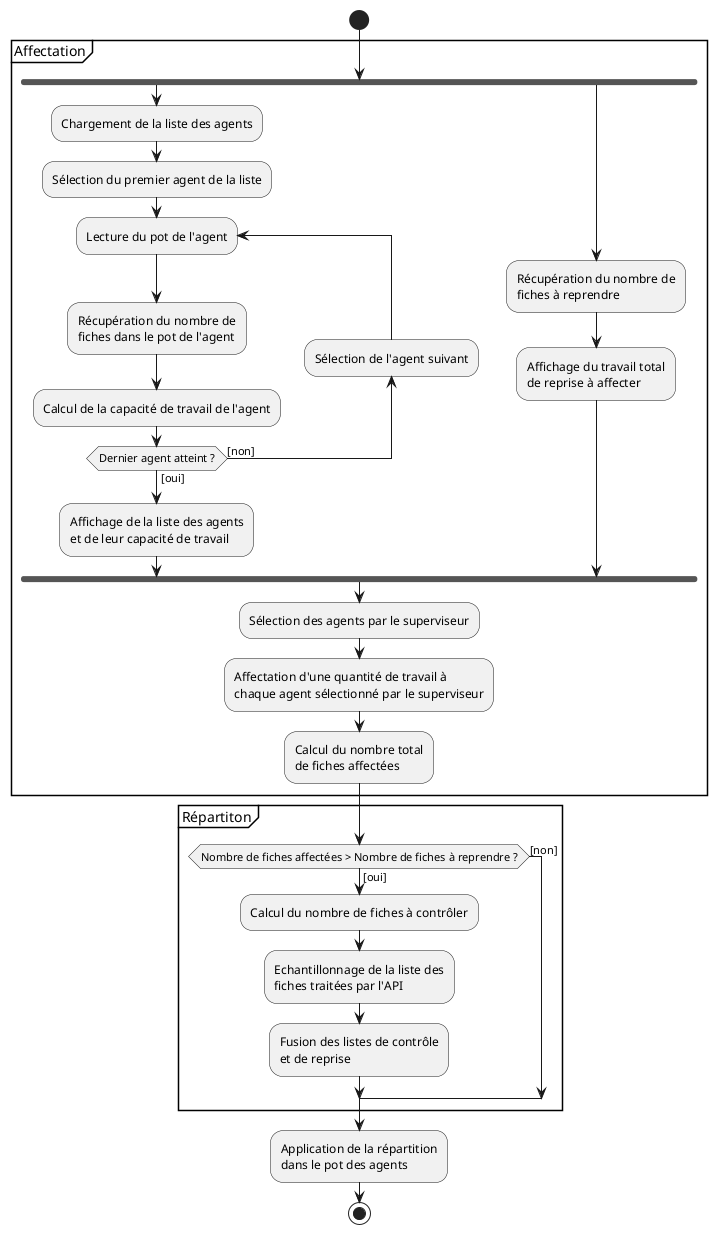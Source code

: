 @startuml "uml_activite_repartition"
skinparam ConditionEndStyle hline
start
group Affectation
fork
:Chargement de la liste des agents;
:Sélection du premier agent de la liste;
repeat :Lecture du pot de l'agent;
    :Récupération du nombre de 
    fiches dans le pot de l'agent;
    :Calcul de la capacité de travail de l'agent;
backward:Sélection de l'agent suivant;
repeat while (Dernier agent atteint ?) is ([non]) not ([oui])
:Affichage de la liste des agents
et de leur capacité de travail;
fork again
:Récupération du nombre de
fiches à reprendre;
:Affichage du travail total
de reprise à affecter;
end fork
:Sélection des agents par le superviseur;
:Affectation d'une quantité de travail à
chaque agent sélectionné par le superviseur;
:Calcul du nombre total
de fiches affectées;
end group
group Répartiton
if (Nombre de fiches affectées > Nombre de fiches à reprendre ?) then ([oui])
    :Calcul du nombre de fiches à contrôler;
    :Echantillonnage de la liste des
    fiches traitées par l'API;
    :Fusion des listes de contrôle
    et de reprise;
else ([non])
endif
end group
:Application de la répartition
dans le pot des agents;
stop
@enduml